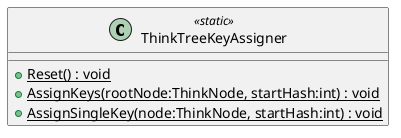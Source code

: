 @startuml
class ThinkTreeKeyAssigner <<static>> {
    + {static} Reset() : void
    + {static} AssignKeys(rootNode:ThinkNode, startHash:int) : void
    + {static} AssignSingleKey(node:ThinkNode, startHash:int) : void
}
@enduml
